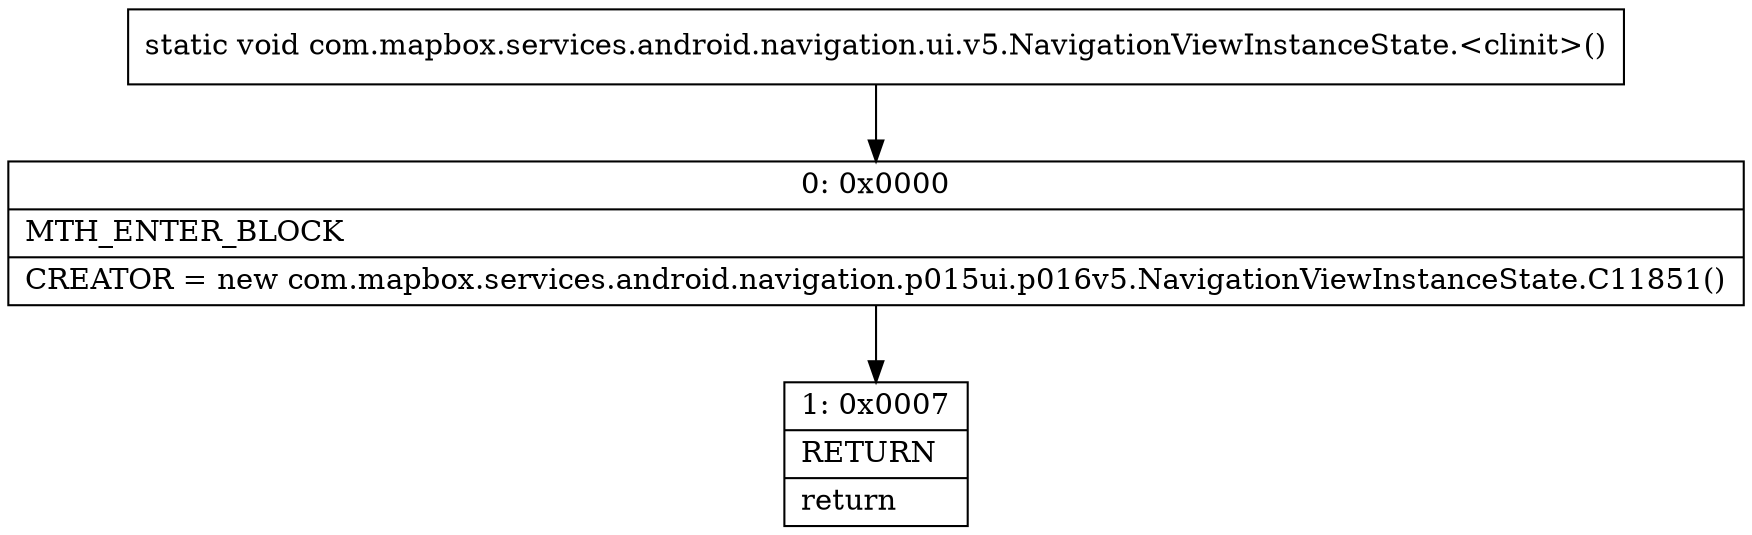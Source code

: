 digraph "CFG forcom.mapbox.services.android.navigation.ui.v5.NavigationViewInstanceState.\<clinit\>()V" {
Node_0 [shape=record,label="{0\:\ 0x0000|MTH_ENTER_BLOCK\l|CREATOR = new com.mapbox.services.android.navigation.p015ui.p016v5.NavigationViewInstanceState.C11851()\l}"];
Node_1 [shape=record,label="{1\:\ 0x0007|RETURN\l|return\l}"];
MethodNode[shape=record,label="{static void com.mapbox.services.android.navigation.ui.v5.NavigationViewInstanceState.\<clinit\>() }"];
MethodNode -> Node_0;
Node_0 -> Node_1;
}

